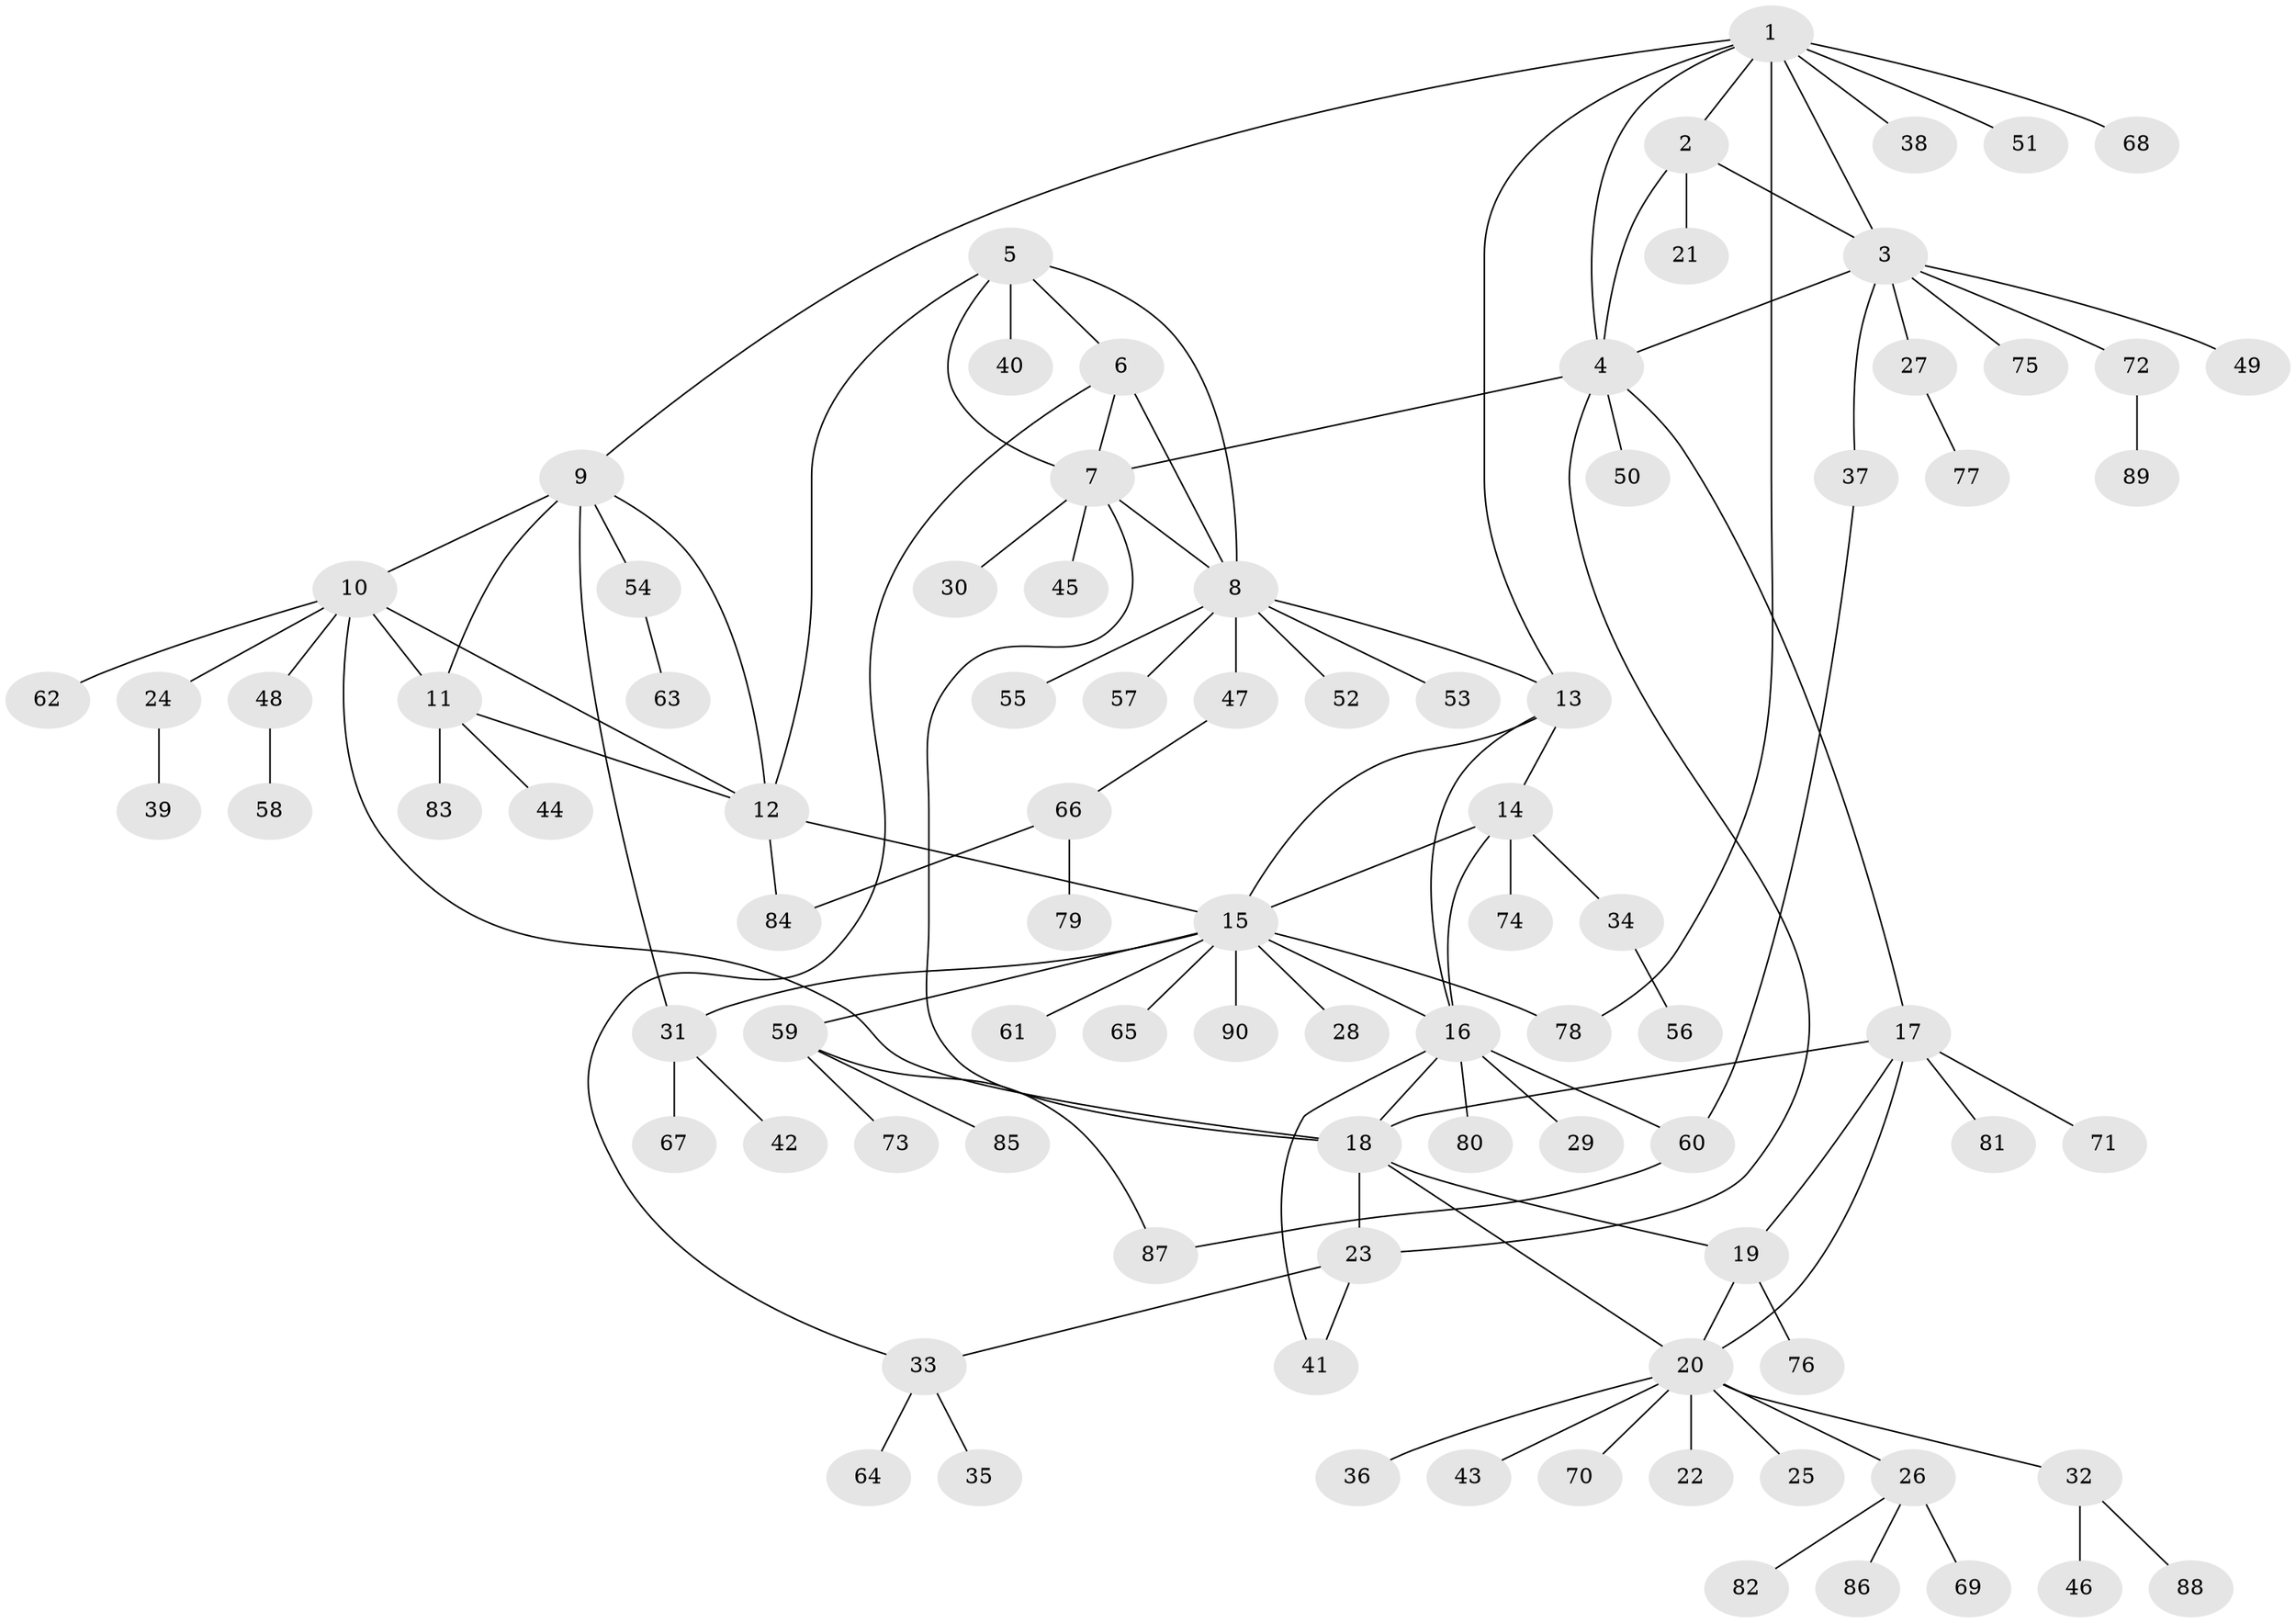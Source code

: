 // Generated by graph-tools (version 1.1) at 2025/26/03/09/25 03:26:48]
// undirected, 90 vertices, 118 edges
graph export_dot {
graph [start="1"]
  node [color=gray90,style=filled];
  1;
  2;
  3;
  4;
  5;
  6;
  7;
  8;
  9;
  10;
  11;
  12;
  13;
  14;
  15;
  16;
  17;
  18;
  19;
  20;
  21;
  22;
  23;
  24;
  25;
  26;
  27;
  28;
  29;
  30;
  31;
  32;
  33;
  34;
  35;
  36;
  37;
  38;
  39;
  40;
  41;
  42;
  43;
  44;
  45;
  46;
  47;
  48;
  49;
  50;
  51;
  52;
  53;
  54;
  55;
  56;
  57;
  58;
  59;
  60;
  61;
  62;
  63;
  64;
  65;
  66;
  67;
  68;
  69;
  70;
  71;
  72;
  73;
  74;
  75;
  76;
  77;
  78;
  79;
  80;
  81;
  82;
  83;
  84;
  85;
  86;
  87;
  88;
  89;
  90;
  1 -- 2;
  1 -- 3;
  1 -- 4;
  1 -- 9;
  1 -- 13;
  1 -- 38;
  1 -- 51;
  1 -- 68;
  1 -- 78;
  2 -- 3;
  2 -- 4;
  2 -- 21;
  3 -- 4;
  3 -- 27;
  3 -- 37;
  3 -- 49;
  3 -- 72;
  3 -- 75;
  4 -- 7;
  4 -- 17;
  4 -- 23;
  4 -- 50;
  5 -- 6;
  5 -- 7;
  5 -- 8;
  5 -- 12;
  5 -- 40;
  6 -- 7;
  6 -- 8;
  6 -- 33;
  7 -- 8;
  7 -- 18;
  7 -- 30;
  7 -- 45;
  8 -- 13;
  8 -- 47;
  8 -- 52;
  8 -- 53;
  8 -- 55;
  8 -- 57;
  9 -- 10;
  9 -- 11;
  9 -- 12;
  9 -- 31;
  9 -- 54;
  10 -- 11;
  10 -- 12;
  10 -- 18;
  10 -- 24;
  10 -- 48;
  10 -- 62;
  11 -- 12;
  11 -- 44;
  11 -- 83;
  12 -- 15;
  12 -- 84;
  13 -- 14;
  13 -- 15;
  13 -- 16;
  14 -- 15;
  14 -- 16;
  14 -- 34;
  14 -- 74;
  15 -- 16;
  15 -- 28;
  15 -- 31;
  15 -- 59;
  15 -- 61;
  15 -- 65;
  15 -- 78;
  15 -- 90;
  16 -- 18;
  16 -- 29;
  16 -- 41;
  16 -- 60;
  16 -- 80;
  17 -- 18;
  17 -- 19;
  17 -- 20;
  17 -- 71;
  17 -- 81;
  18 -- 19;
  18 -- 20;
  18 -- 23;
  19 -- 20;
  19 -- 76;
  20 -- 22;
  20 -- 25;
  20 -- 26;
  20 -- 32;
  20 -- 36;
  20 -- 43;
  20 -- 70;
  23 -- 33;
  23 -- 41;
  24 -- 39;
  26 -- 69;
  26 -- 82;
  26 -- 86;
  27 -- 77;
  31 -- 42;
  31 -- 67;
  32 -- 46;
  32 -- 88;
  33 -- 35;
  33 -- 64;
  34 -- 56;
  37 -- 60;
  47 -- 66;
  48 -- 58;
  54 -- 63;
  59 -- 73;
  59 -- 85;
  59 -- 87;
  60 -- 87;
  66 -- 79;
  66 -- 84;
  72 -- 89;
}
